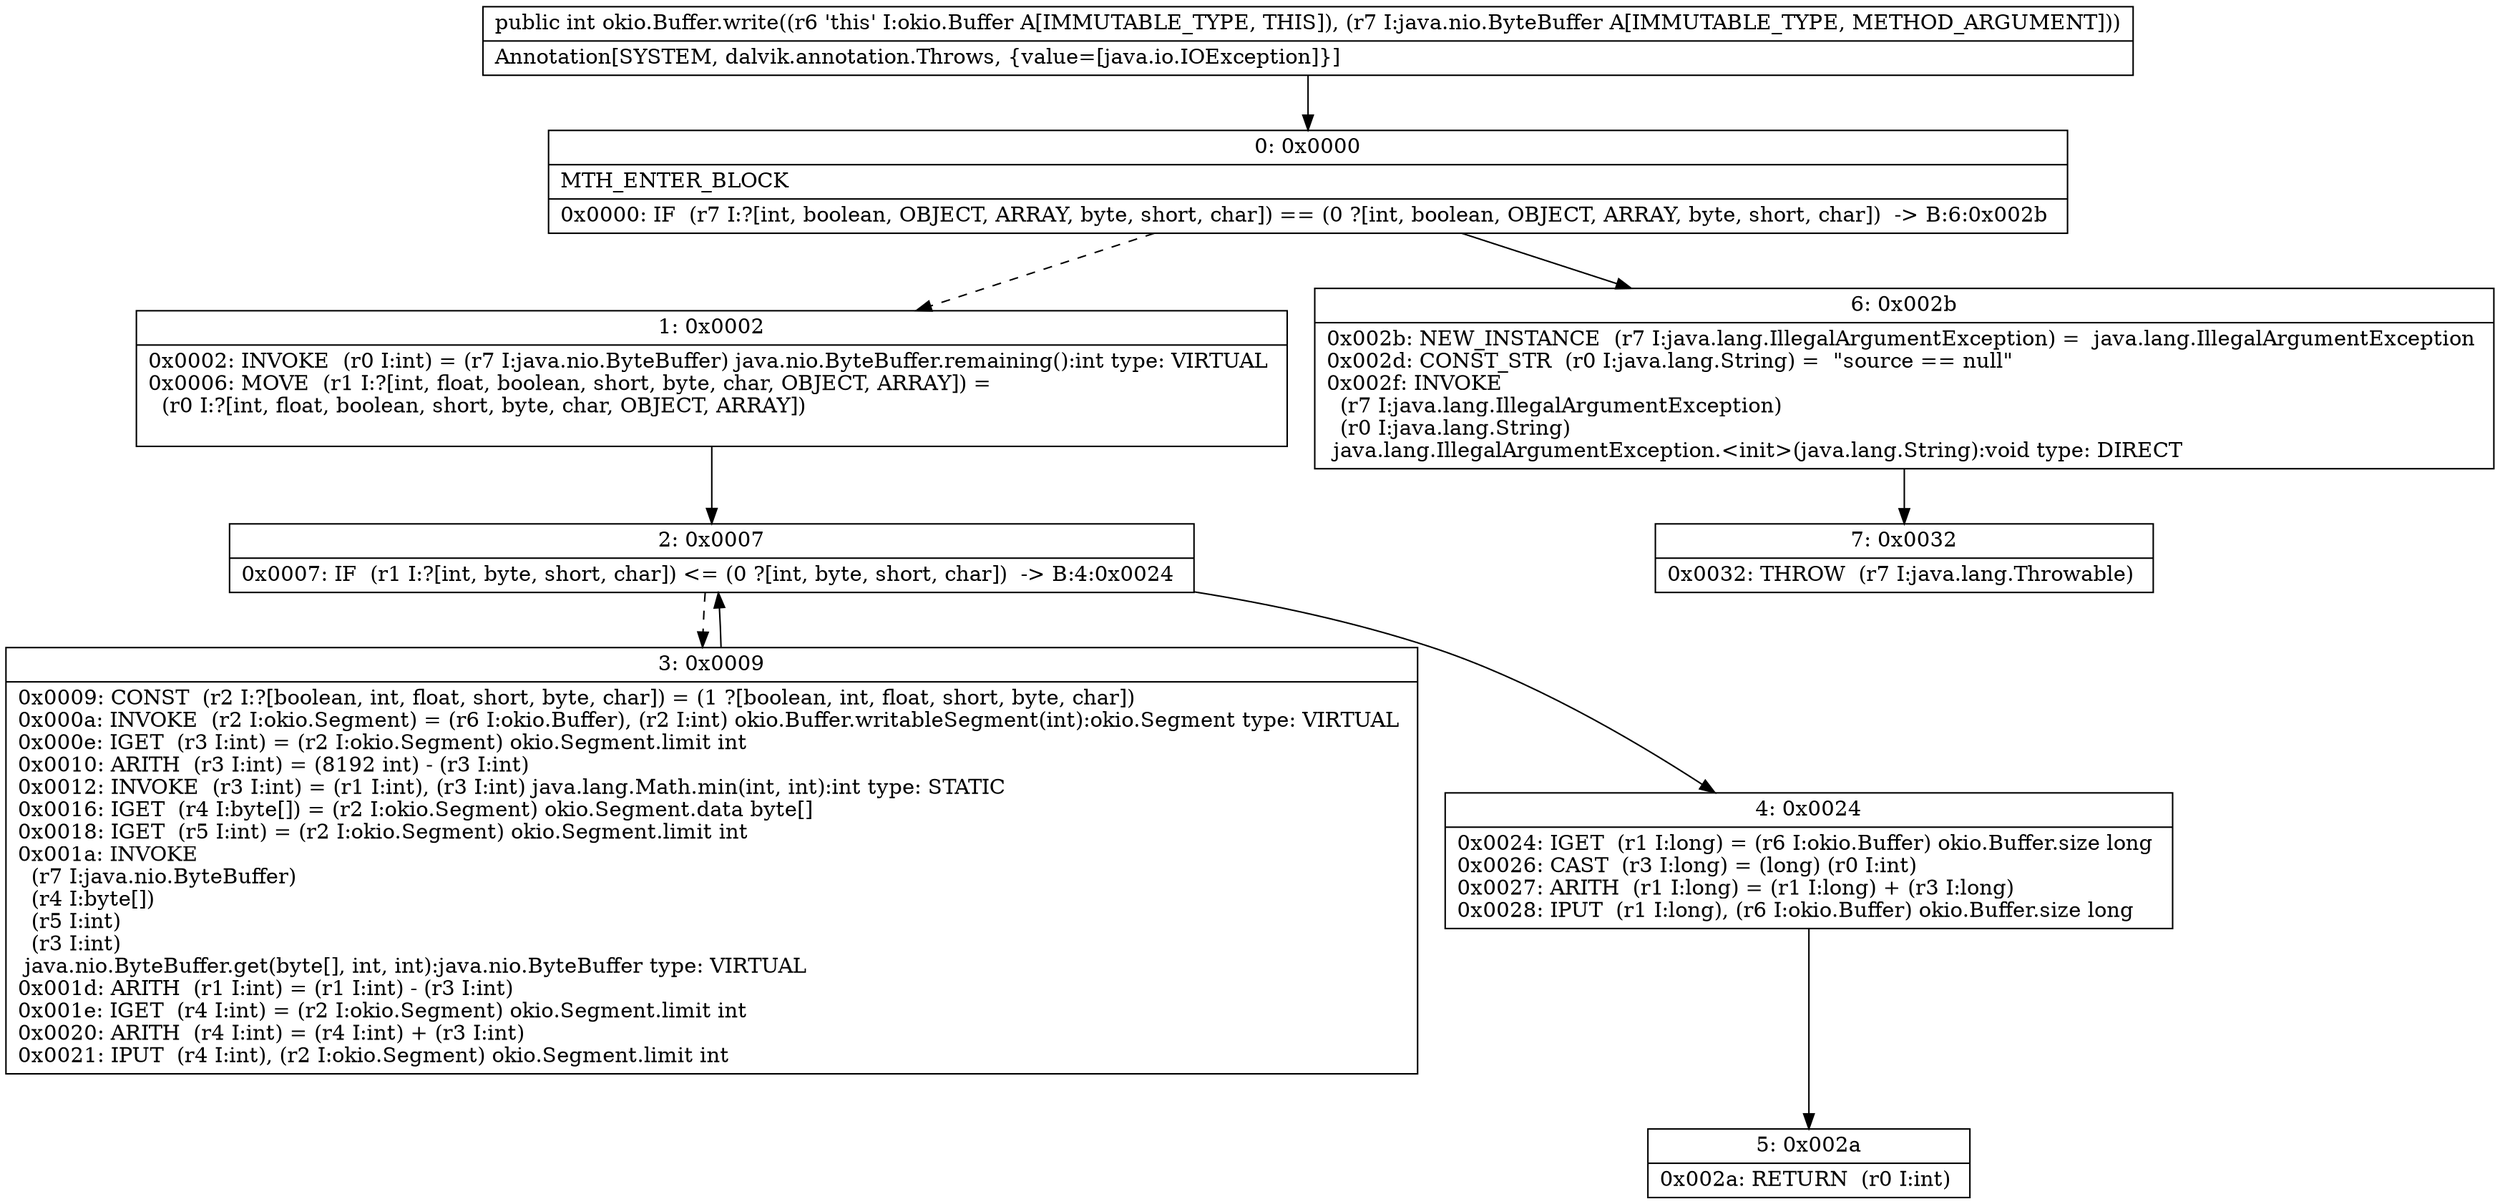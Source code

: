 digraph "CFG forokio.Buffer.write(Ljava\/nio\/ByteBuffer;)I" {
Node_0 [shape=record,label="{0\:\ 0x0000|MTH_ENTER_BLOCK\l|0x0000: IF  (r7 I:?[int, boolean, OBJECT, ARRAY, byte, short, char]) == (0 ?[int, boolean, OBJECT, ARRAY, byte, short, char])  \-\> B:6:0x002b \l}"];
Node_1 [shape=record,label="{1\:\ 0x0002|0x0002: INVOKE  (r0 I:int) = (r7 I:java.nio.ByteBuffer) java.nio.ByteBuffer.remaining():int type: VIRTUAL \l0x0006: MOVE  (r1 I:?[int, float, boolean, short, byte, char, OBJECT, ARRAY]) = \l  (r0 I:?[int, float, boolean, short, byte, char, OBJECT, ARRAY])\l \l}"];
Node_2 [shape=record,label="{2\:\ 0x0007|0x0007: IF  (r1 I:?[int, byte, short, char]) \<= (0 ?[int, byte, short, char])  \-\> B:4:0x0024 \l}"];
Node_3 [shape=record,label="{3\:\ 0x0009|0x0009: CONST  (r2 I:?[boolean, int, float, short, byte, char]) = (1 ?[boolean, int, float, short, byte, char]) \l0x000a: INVOKE  (r2 I:okio.Segment) = (r6 I:okio.Buffer), (r2 I:int) okio.Buffer.writableSegment(int):okio.Segment type: VIRTUAL \l0x000e: IGET  (r3 I:int) = (r2 I:okio.Segment) okio.Segment.limit int \l0x0010: ARITH  (r3 I:int) = (8192 int) \- (r3 I:int) \l0x0012: INVOKE  (r3 I:int) = (r1 I:int), (r3 I:int) java.lang.Math.min(int, int):int type: STATIC \l0x0016: IGET  (r4 I:byte[]) = (r2 I:okio.Segment) okio.Segment.data byte[] \l0x0018: IGET  (r5 I:int) = (r2 I:okio.Segment) okio.Segment.limit int \l0x001a: INVOKE  \l  (r7 I:java.nio.ByteBuffer)\l  (r4 I:byte[])\l  (r5 I:int)\l  (r3 I:int)\l java.nio.ByteBuffer.get(byte[], int, int):java.nio.ByteBuffer type: VIRTUAL \l0x001d: ARITH  (r1 I:int) = (r1 I:int) \- (r3 I:int) \l0x001e: IGET  (r4 I:int) = (r2 I:okio.Segment) okio.Segment.limit int \l0x0020: ARITH  (r4 I:int) = (r4 I:int) + (r3 I:int) \l0x0021: IPUT  (r4 I:int), (r2 I:okio.Segment) okio.Segment.limit int \l}"];
Node_4 [shape=record,label="{4\:\ 0x0024|0x0024: IGET  (r1 I:long) = (r6 I:okio.Buffer) okio.Buffer.size long \l0x0026: CAST  (r3 I:long) = (long) (r0 I:int) \l0x0027: ARITH  (r1 I:long) = (r1 I:long) + (r3 I:long) \l0x0028: IPUT  (r1 I:long), (r6 I:okio.Buffer) okio.Buffer.size long \l}"];
Node_5 [shape=record,label="{5\:\ 0x002a|0x002a: RETURN  (r0 I:int) \l}"];
Node_6 [shape=record,label="{6\:\ 0x002b|0x002b: NEW_INSTANCE  (r7 I:java.lang.IllegalArgumentException) =  java.lang.IllegalArgumentException \l0x002d: CONST_STR  (r0 I:java.lang.String) =  \"source == null\" \l0x002f: INVOKE  \l  (r7 I:java.lang.IllegalArgumentException)\l  (r0 I:java.lang.String)\l java.lang.IllegalArgumentException.\<init\>(java.lang.String):void type: DIRECT \l}"];
Node_7 [shape=record,label="{7\:\ 0x0032|0x0032: THROW  (r7 I:java.lang.Throwable) \l}"];
MethodNode[shape=record,label="{public int okio.Buffer.write((r6 'this' I:okio.Buffer A[IMMUTABLE_TYPE, THIS]), (r7 I:java.nio.ByteBuffer A[IMMUTABLE_TYPE, METHOD_ARGUMENT]))  | Annotation[SYSTEM, dalvik.annotation.Throws, \{value=[java.io.IOException]\}]\l}"];
MethodNode -> Node_0;
Node_0 -> Node_1[style=dashed];
Node_0 -> Node_6;
Node_1 -> Node_2;
Node_2 -> Node_3[style=dashed];
Node_2 -> Node_4;
Node_3 -> Node_2;
Node_4 -> Node_5;
Node_6 -> Node_7;
}


